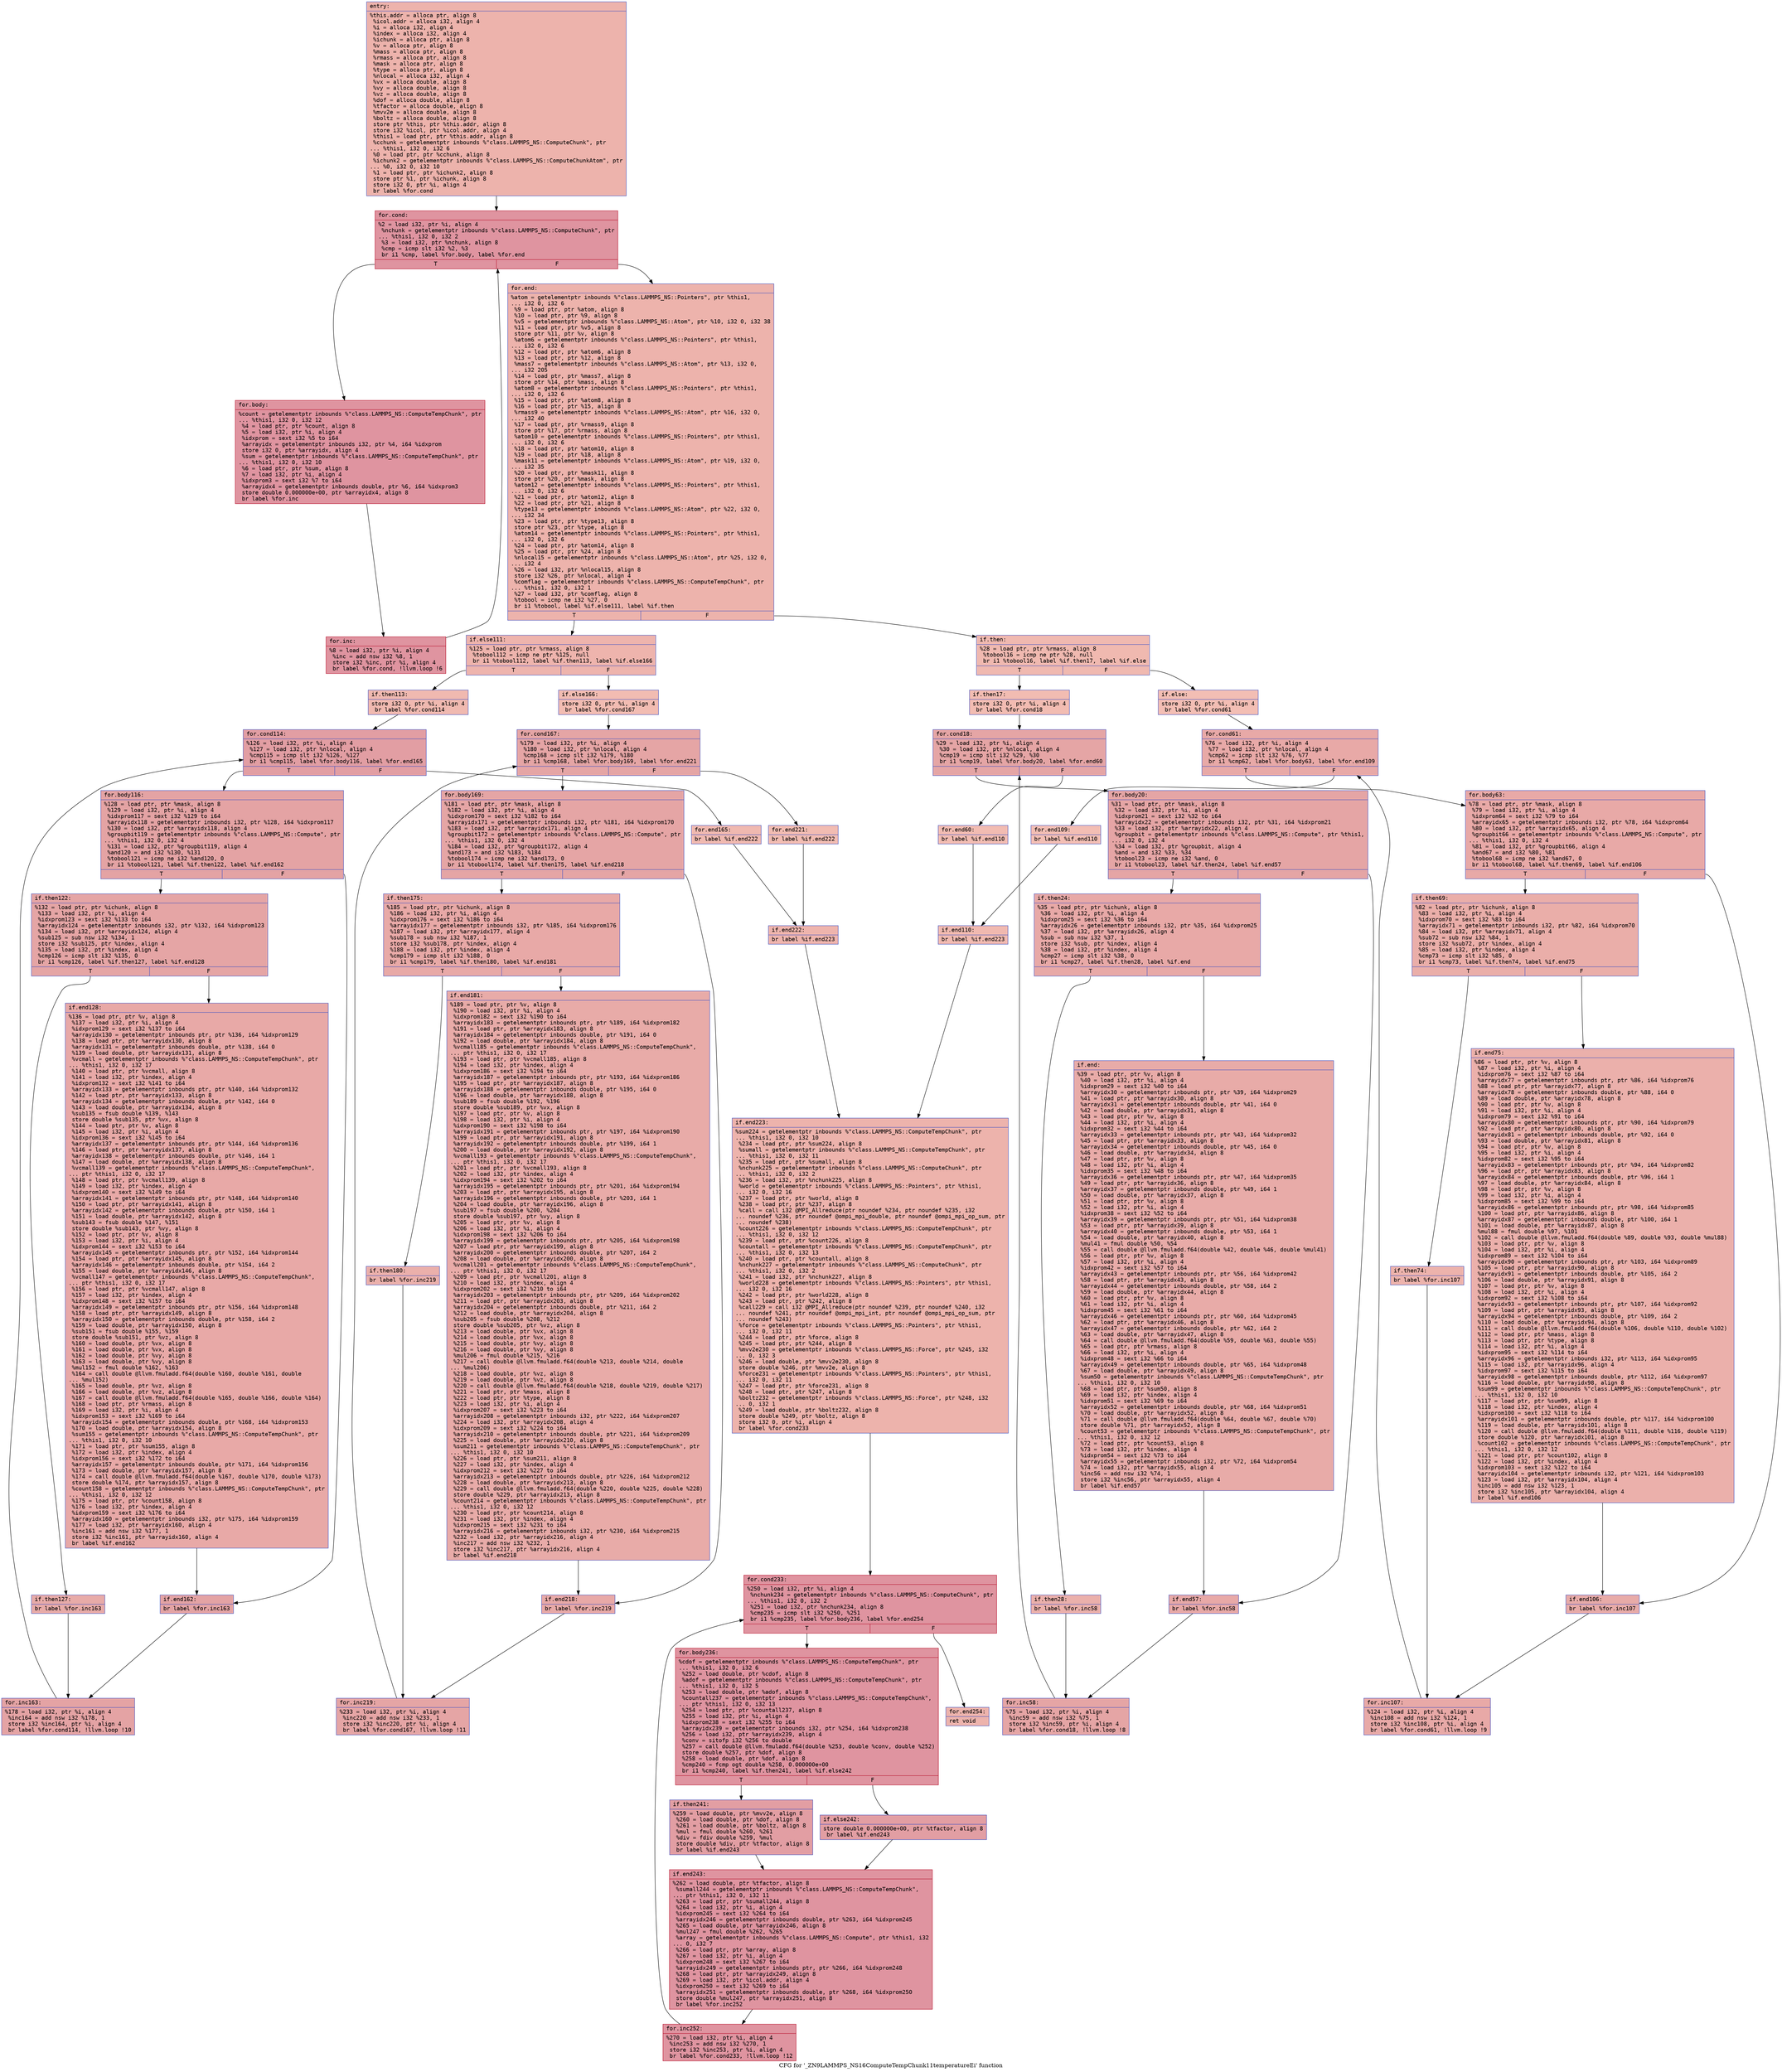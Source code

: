 digraph "CFG for '_ZN9LAMMPS_NS16ComputeTempChunk11temperatureEi' function" {
	label="CFG for '_ZN9LAMMPS_NS16ComputeTempChunk11temperatureEi' function";

	Node0x555af8c0abf0 [shape=record,color="#3d50c3ff", style=filled, fillcolor="#d6524470" fontname="Courier",label="{entry:\l|  %this.addr = alloca ptr, align 8\l  %icol.addr = alloca i32, align 4\l  %i = alloca i32, align 4\l  %index = alloca i32, align 4\l  %ichunk = alloca ptr, align 8\l  %v = alloca ptr, align 8\l  %mass = alloca ptr, align 8\l  %rmass = alloca ptr, align 8\l  %mask = alloca ptr, align 8\l  %type = alloca ptr, align 8\l  %nlocal = alloca i32, align 4\l  %vx = alloca double, align 8\l  %vy = alloca double, align 8\l  %vz = alloca double, align 8\l  %dof = alloca double, align 8\l  %tfactor = alloca double, align 8\l  %mvv2e = alloca double, align 8\l  %boltz = alloca double, align 8\l  store ptr %this, ptr %this.addr, align 8\l  store i32 %icol, ptr %icol.addr, align 4\l  %this1 = load ptr, ptr %this.addr, align 8\l  %cchunk = getelementptr inbounds %\"class.LAMMPS_NS::ComputeChunk\", ptr\l... %this1, i32 0, i32 6\l  %0 = load ptr, ptr %cchunk, align 8\l  %ichunk2 = getelementptr inbounds %\"class.LAMMPS_NS::ComputeChunkAtom\", ptr\l... %0, i32 0, i32 10\l  %1 = load ptr, ptr %ichunk2, align 8\l  store ptr %1, ptr %ichunk, align 8\l  store i32 0, ptr %i, align 4\l  br label %for.cond\l}"];
	Node0x555af8c0abf0 -> Node0x555af8c0be00[tooltip="entry -> for.cond\nProbability 100.00%" ];
	Node0x555af8c0be00 [shape=record,color="#b70d28ff", style=filled, fillcolor="#b70d2870" fontname="Courier",label="{for.cond:\l|  %2 = load i32, ptr %i, align 4\l  %nchunk = getelementptr inbounds %\"class.LAMMPS_NS::ComputeChunk\", ptr\l... %this1, i32 0, i32 2\l  %3 = load i32, ptr %nchunk, align 8\l  %cmp = icmp slt i32 %2, %3\l  br i1 %cmp, label %for.body, label %for.end\l|{<s0>T|<s1>F}}"];
	Node0x555af8c0be00:s0 -> Node0x555af8c0c310[tooltip="for.cond -> for.body\nProbability 96.88%" ];
	Node0x555af8c0be00:s1 -> Node0x555af8c0c390[tooltip="for.cond -> for.end\nProbability 3.12%" ];
	Node0x555af8c0c310 [shape=record,color="#b70d28ff", style=filled, fillcolor="#b70d2870" fontname="Courier",label="{for.body:\l|  %count = getelementptr inbounds %\"class.LAMMPS_NS::ComputeTempChunk\", ptr\l... %this1, i32 0, i32 12\l  %4 = load ptr, ptr %count, align 8\l  %5 = load i32, ptr %i, align 4\l  %idxprom = sext i32 %5 to i64\l  %arrayidx = getelementptr inbounds i32, ptr %4, i64 %idxprom\l  store i32 0, ptr %arrayidx, align 4\l  %sum = getelementptr inbounds %\"class.LAMMPS_NS::ComputeTempChunk\", ptr\l... %this1, i32 0, i32 10\l  %6 = load ptr, ptr %sum, align 8\l  %7 = load i32, ptr %i, align 4\l  %idxprom3 = sext i32 %7 to i64\l  %arrayidx4 = getelementptr inbounds double, ptr %6, i64 %idxprom3\l  store double 0.000000e+00, ptr %arrayidx4, align 8\l  br label %for.inc\l}"];
	Node0x555af8c0c310 -> Node0x555af8c0cc80[tooltip="for.body -> for.inc\nProbability 100.00%" ];
	Node0x555af8c0cc80 [shape=record,color="#b70d28ff", style=filled, fillcolor="#b70d2870" fontname="Courier",label="{for.inc:\l|  %8 = load i32, ptr %i, align 4\l  %inc = add nsw i32 %8, 1\l  store i32 %inc, ptr %i, align 4\l  br label %for.cond, !llvm.loop !6\l}"];
	Node0x555af8c0cc80 -> Node0x555af8c0be00[tooltip="for.inc -> for.cond\nProbability 100.00%" ];
	Node0x555af8c0c390 [shape=record,color="#3d50c3ff", style=filled, fillcolor="#d6524470" fontname="Courier",label="{for.end:\l|  %atom = getelementptr inbounds %\"class.LAMMPS_NS::Pointers\", ptr %this1,\l... i32 0, i32 6\l  %9 = load ptr, ptr %atom, align 8\l  %10 = load ptr, ptr %9, align 8\l  %v5 = getelementptr inbounds %\"class.LAMMPS_NS::Atom\", ptr %10, i32 0, i32 38\l  %11 = load ptr, ptr %v5, align 8\l  store ptr %11, ptr %v, align 8\l  %atom6 = getelementptr inbounds %\"class.LAMMPS_NS::Pointers\", ptr %this1,\l... i32 0, i32 6\l  %12 = load ptr, ptr %atom6, align 8\l  %13 = load ptr, ptr %12, align 8\l  %mass7 = getelementptr inbounds %\"class.LAMMPS_NS::Atom\", ptr %13, i32 0,\l... i32 205\l  %14 = load ptr, ptr %mass7, align 8\l  store ptr %14, ptr %mass, align 8\l  %atom8 = getelementptr inbounds %\"class.LAMMPS_NS::Pointers\", ptr %this1,\l... i32 0, i32 6\l  %15 = load ptr, ptr %atom8, align 8\l  %16 = load ptr, ptr %15, align 8\l  %rmass9 = getelementptr inbounds %\"class.LAMMPS_NS::Atom\", ptr %16, i32 0,\l... i32 40\l  %17 = load ptr, ptr %rmass9, align 8\l  store ptr %17, ptr %rmass, align 8\l  %atom10 = getelementptr inbounds %\"class.LAMMPS_NS::Pointers\", ptr %this1,\l... i32 0, i32 6\l  %18 = load ptr, ptr %atom10, align 8\l  %19 = load ptr, ptr %18, align 8\l  %mask11 = getelementptr inbounds %\"class.LAMMPS_NS::Atom\", ptr %19, i32 0,\l... i32 35\l  %20 = load ptr, ptr %mask11, align 8\l  store ptr %20, ptr %mask, align 8\l  %atom12 = getelementptr inbounds %\"class.LAMMPS_NS::Pointers\", ptr %this1,\l... i32 0, i32 6\l  %21 = load ptr, ptr %atom12, align 8\l  %22 = load ptr, ptr %21, align 8\l  %type13 = getelementptr inbounds %\"class.LAMMPS_NS::Atom\", ptr %22, i32 0,\l... i32 34\l  %23 = load ptr, ptr %type13, align 8\l  store ptr %23, ptr %type, align 8\l  %atom14 = getelementptr inbounds %\"class.LAMMPS_NS::Pointers\", ptr %this1,\l... i32 0, i32 6\l  %24 = load ptr, ptr %atom14, align 8\l  %25 = load ptr, ptr %24, align 8\l  %nlocal15 = getelementptr inbounds %\"class.LAMMPS_NS::Atom\", ptr %25, i32 0,\l... i32 4\l  %26 = load i32, ptr %nlocal15, align 8\l  store i32 %26, ptr %nlocal, align 4\l  %comflag = getelementptr inbounds %\"class.LAMMPS_NS::ComputeTempChunk\", ptr\l... %this1, i32 0, i32 1\l  %27 = load i32, ptr %comflag, align 8\l  %tobool = icmp ne i32 %27, 0\l  br i1 %tobool, label %if.else111, label %if.then\l|{<s0>T|<s1>F}}"];
	Node0x555af8c0c390:s0 -> Node0x555af8c0eca0[tooltip="for.end -> if.else111\nProbability 62.50%" ];
	Node0x555af8c0c390:s1 -> Node0x555af8c0ed20[tooltip="for.end -> if.then\nProbability 37.50%" ];
	Node0x555af8c0ed20 [shape=record,color="#3d50c3ff", style=filled, fillcolor="#de614d70" fontname="Courier",label="{if.then:\l|  %28 = load ptr, ptr %rmass, align 8\l  %tobool16 = icmp ne ptr %28, null\l  br i1 %tobool16, label %if.then17, label %if.else\l|{<s0>T|<s1>F}}"];
	Node0x555af8c0ed20:s0 -> Node0x555af8c0ef80[tooltip="if.then -> if.then17\nProbability 62.50%" ];
	Node0x555af8c0ed20:s1 -> Node0x555af8c0f000[tooltip="if.then -> if.else\nProbability 37.50%" ];
	Node0x555af8c0ef80 [shape=record,color="#3d50c3ff", style=filled, fillcolor="#e1675170" fontname="Courier",label="{if.then17:\l|  store i32 0, ptr %i, align 4\l  br label %for.cond18\l}"];
	Node0x555af8c0ef80 -> Node0x555af8c0f1c0[tooltip="if.then17 -> for.cond18\nProbability 100.00%" ];
	Node0x555af8c0f1c0 [shape=record,color="#3d50c3ff", style=filled, fillcolor="#c5333470" fontname="Courier",label="{for.cond18:\l|  %29 = load i32, ptr %i, align 4\l  %30 = load i32, ptr %nlocal, align 4\l  %cmp19 = icmp slt i32 %29, %30\l  br i1 %cmp19, label %for.body20, label %for.end60\l|{<s0>T|<s1>F}}"];
	Node0x555af8c0f1c0:s0 -> Node0x555af8c0f460[tooltip="for.cond18 -> for.body20\nProbability 96.88%" ];
	Node0x555af8c0f1c0:s1 -> Node0x555af8c0f4e0[tooltip="for.cond18 -> for.end60\nProbability 3.12%" ];
	Node0x555af8c0f460 [shape=record,color="#3d50c3ff", style=filled, fillcolor="#c5333470" fontname="Courier",label="{for.body20:\l|  %31 = load ptr, ptr %mask, align 8\l  %32 = load i32, ptr %i, align 4\l  %idxprom21 = sext i32 %32 to i64\l  %arrayidx22 = getelementptr inbounds i32, ptr %31, i64 %idxprom21\l  %33 = load i32, ptr %arrayidx22, align 4\l  %groupbit = getelementptr inbounds %\"class.LAMMPS_NS::Compute\", ptr %this1,\l... i32 0, i32 4\l  %34 = load i32, ptr %groupbit, align 4\l  %and = and i32 %33, %34\l  %tobool23 = icmp ne i32 %and, 0\l  br i1 %tobool23, label %if.then24, label %if.end57\l|{<s0>T|<s1>F}}"];
	Node0x555af8c0f460:s0 -> Node0x555af8c0fbe0[tooltip="for.body20 -> if.then24\nProbability 62.50%" ];
	Node0x555af8c0f460:s1 -> Node0x555af8c0fc60[tooltip="for.body20 -> if.end57\nProbability 37.50%" ];
	Node0x555af8c0fbe0 [shape=record,color="#3d50c3ff", style=filled, fillcolor="#ca3b3770" fontname="Courier",label="{if.then24:\l|  %35 = load ptr, ptr %ichunk, align 8\l  %36 = load i32, ptr %i, align 4\l  %idxprom25 = sext i32 %36 to i64\l  %arrayidx26 = getelementptr inbounds i32, ptr %35, i64 %idxprom25\l  %37 = load i32, ptr %arrayidx26, align 4\l  %sub = sub nsw i32 %37, 1\l  store i32 %sub, ptr %index, align 4\l  %38 = load i32, ptr %index, align 4\l  %cmp27 = icmp slt i32 %38, 0\l  br i1 %cmp27, label %if.then28, label %if.end\l|{<s0>T|<s1>F}}"];
	Node0x555af8c0fbe0:s0 -> Node0x555af8c10300[tooltip="if.then24 -> if.then28\nProbability 37.50%" ];
	Node0x555af8c0fbe0:s1 -> Node0x555af8bc5210[tooltip="if.then24 -> if.end\nProbability 62.50%" ];
	Node0x555af8c10300 [shape=record,color="#3d50c3ff", style=filled, fillcolor="#d24b4070" fontname="Courier",label="{if.then28:\l|  br label %for.inc58\l}"];
	Node0x555af8c10300 -> Node0x555af8bc5390[tooltip="if.then28 -> for.inc58\nProbability 100.00%" ];
	Node0x555af8bc5210 [shape=record,color="#3d50c3ff", style=filled, fillcolor="#cc403a70" fontname="Courier",label="{if.end:\l|  %39 = load ptr, ptr %v, align 8\l  %40 = load i32, ptr %i, align 4\l  %idxprom29 = sext i32 %40 to i64\l  %arrayidx30 = getelementptr inbounds ptr, ptr %39, i64 %idxprom29\l  %41 = load ptr, ptr %arrayidx30, align 8\l  %arrayidx31 = getelementptr inbounds double, ptr %41, i64 0\l  %42 = load double, ptr %arrayidx31, align 8\l  %43 = load ptr, ptr %v, align 8\l  %44 = load i32, ptr %i, align 4\l  %idxprom32 = sext i32 %44 to i64\l  %arrayidx33 = getelementptr inbounds ptr, ptr %43, i64 %idxprom32\l  %45 = load ptr, ptr %arrayidx33, align 8\l  %arrayidx34 = getelementptr inbounds double, ptr %45, i64 0\l  %46 = load double, ptr %arrayidx34, align 8\l  %47 = load ptr, ptr %v, align 8\l  %48 = load i32, ptr %i, align 4\l  %idxprom35 = sext i32 %48 to i64\l  %arrayidx36 = getelementptr inbounds ptr, ptr %47, i64 %idxprom35\l  %49 = load ptr, ptr %arrayidx36, align 8\l  %arrayidx37 = getelementptr inbounds double, ptr %49, i64 1\l  %50 = load double, ptr %arrayidx37, align 8\l  %51 = load ptr, ptr %v, align 8\l  %52 = load i32, ptr %i, align 4\l  %idxprom38 = sext i32 %52 to i64\l  %arrayidx39 = getelementptr inbounds ptr, ptr %51, i64 %idxprom38\l  %53 = load ptr, ptr %arrayidx39, align 8\l  %arrayidx40 = getelementptr inbounds double, ptr %53, i64 1\l  %54 = load double, ptr %arrayidx40, align 8\l  %mul41 = fmul double %50, %54\l  %55 = call double @llvm.fmuladd.f64(double %42, double %46, double %mul41)\l  %56 = load ptr, ptr %v, align 8\l  %57 = load i32, ptr %i, align 4\l  %idxprom42 = sext i32 %57 to i64\l  %arrayidx43 = getelementptr inbounds ptr, ptr %56, i64 %idxprom42\l  %58 = load ptr, ptr %arrayidx43, align 8\l  %arrayidx44 = getelementptr inbounds double, ptr %58, i64 2\l  %59 = load double, ptr %arrayidx44, align 8\l  %60 = load ptr, ptr %v, align 8\l  %61 = load i32, ptr %i, align 4\l  %idxprom45 = sext i32 %61 to i64\l  %arrayidx46 = getelementptr inbounds ptr, ptr %60, i64 %idxprom45\l  %62 = load ptr, ptr %arrayidx46, align 8\l  %arrayidx47 = getelementptr inbounds double, ptr %62, i64 2\l  %63 = load double, ptr %arrayidx47, align 8\l  %64 = call double @llvm.fmuladd.f64(double %59, double %63, double %55)\l  %65 = load ptr, ptr %rmass, align 8\l  %66 = load i32, ptr %i, align 4\l  %idxprom48 = sext i32 %66 to i64\l  %arrayidx49 = getelementptr inbounds double, ptr %65, i64 %idxprom48\l  %67 = load double, ptr %arrayidx49, align 8\l  %sum50 = getelementptr inbounds %\"class.LAMMPS_NS::ComputeTempChunk\", ptr\l... %this1, i32 0, i32 10\l  %68 = load ptr, ptr %sum50, align 8\l  %69 = load i32, ptr %index, align 4\l  %idxprom51 = sext i32 %69 to i64\l  %arrayidx52 = getelementptr inbounds double, ptr %68, i64 %idxprom51\l  %70 = load double, ptr %arrayidx52, align 8\l  %71 = call double @llvm.fmuladd.f64(double %64, double %67, double %70)\l  store double %71, ptr %arrayidx52, align 8\l  %count53 = getelementptr inbounds %\"class.LAMMPS_NS::ComputeTempChunk\", ptr\l... %this1, i32 0, i32 12\l  %72 = load ptr, ptr %count53, align 8\l  %73 = load i32, ptr %index, align 4\l  %idxprom54 = sext i32 %73 to i64\l  %arrayidx55 = getelementptr inbounds i32, ptr %72, i64 %idxprom54\l  %74 = load i32, ptr %arrayidx55, align 4\l  %inc56 = add nsw i32 %74, 1\l  store i32 %inc56, ptr %arrayidx55, align 4\l  br label %if.end57\l}"];
	Node0x555af8bc5210 -> Node0x555af8c0fc60[tooltip="if.end -> if.end57\nProbability 100.00%" ];
	Node0x555af8c0fc60 [shape=record,color="#3d50c3ff", style=filled, fillcolor="#ca3b3770" fontname="Courier",label="{if.end57:\l|  br label %for.inc58\l}"];
	Node0x555af8c0fc60 -> Node0x555af8bc5390[tooltip="if.end57 -> for.inc58\nProbability 100.00%" ];
	Node0x555af8bc5390 [shape=record,color="#3d50c3ff", style=filled, fillcolor="#c5333470" fontname="Courier",label="{for.inc58:\l|  %75 = load i32, ptr %i, align 4\l  %inc59 = add nsw i32 %75, 1\l  store i32 %inc59, ptr %i, align 4\l  br label %for.cond18, !llvm.loop !8\l}"];
	Node0x555af8bc5390 -> Node0x555af8c0f1c0[tooltip="for.inc58 -> for.cond18\nProbability 100.00%" ];
	Node0x555af8c0f4e0 [shape=record,color="#3d50c3ff", style=filled, fillcolor="#e1675170" fontname="Courier",label="{for.end60:\l|  br label %if.end110\l}"];
	Node0x555af8c0f4e0 -> Node0x555af8c0ec30[tooltip="for.end60 -> if.end110\nProbability 100.00%" ];
	Node0x555af8c0f000 [shape=record,color="#3d50c3ff", style=filled, fillcolor="#e36c5570" fontname="Courier",label="{if.else:\l|  store i32 0, ptr %i, align 4\l  br label %for.cond61\l}"];
	Node0x555af8c0f000 -> Node0x555af8bc9110[tooltip="if.else -> for.cond61\nProbability 100.00%" ];
	Node0x555af8bc9110 [shape=record,color="#3d50c3ff", style=filled, fillcolor="#ca3b3770" fontname="Courier",label="{for.cond61:\l|  %76 = load i32, ptr %i, align 4\l  %77 = load i32, ptr %nlocal, align 4\l  %cmp62 = icmp slt i32 %76, %77\l  br i1 %cmp62, label %for.body63, label %for.end109\l|{<s0>T|<s1>F}}"];
	Node0x555af8bc9110:s0 -> Node0x555af8bc93b0[tooltip="for.cond61 -> for.body63\nProbability 96.88%" ];
	Node0x555af8bc9110:s1 -> Node0x555af8bc9430[tooltip="for.cond61 -> for.end109\nProbability 3.12%" ];
	Node0x555af8bc93b0 [shape=record,color="#3d50c3ff", style=filled, fillcolor="#ca3b3770" fontname="Courier",label="{for.body63:\l|  %78 = load ptr, ptr %mask, align 8\l  %79 = load i32, ptr %i, align 4\l  %idxprom64 = sext i32 %79 to i64\l  %arrayidx65 = getelementptr inbounds i32, ptr %78, i64 %idxprom64\l  %80 = load i32, ptr %arrayidx65, align 4\l  %groupbit66 = getelementptr inbounds %\"class.LAMMPS_NS::Compute\", ptr\l... %this1, i32 0, i32 4\l  %81 = load i32, ptr %groupbit66, align 4\l  %and67 = and i32 %80, %81\l  %tobool68 = icmp ne i32 %and67, 0\l  br i1 %tobool68, label %if.then69, label %if.end106\l|{<s0>T|<s1>F}}"];
	Node0x555af8bc93b0:s0 -> Node0x555af8bc9b30[tooltip="for.body63 -> if.then69\nProbability 62.50%" ];
	Node0x555af8bc93b0:s1 -> Node0x555af8bc9bb0[tooltip="for.body63 -> if.end106\nProbability 37.50%" ];
	Node0x555af8bc9b30 [shape=record,color="#3d50c3ff", style=filled, fillcolor="#d0473d70" fontname="Courier",label="{if.then69:\l|  %82 = load ptr, ptr %ichunk, align 8\l  %83 = load i32, ptr %i, align 4\l  %idxprom70 = sext i32 %83 to i64\l  %arrayidx71 = getelementptr inbounds i32, ptr %82, i64 %idxprom70\l  %84 = load i32, ptr %arrayidx71, align 4\l  %sub72 = sub nsw i32 %84, 1\l  store i32 %sub72, ptr %index, align 4\l  %85 = load i32, ptr %index, align 4\l  %cmp73 = icmp slt i32 %85, 0\l  br i1 %cmp73, label %if.then74, label %if.end75\l|{<s0>T|<s1>F}}"];
	Node0x555af8bc9b30:s0 -> Node0x555af8bca250[tooltip="if.then69 -> if.then74\nProbability 37.50%" ];
	Node0x555af8bc9b30:s1 -> Node0x555af8bca2d0[tooltip="if.then69 -> if.end75\nProbability 62.50%" ];
	Node0x555af8bca250 [shape=record,color="#3d50c3ff", style=filled, fillcolor="#d6524470" fontname="Courier",label="{if.then74:\l|  br label %for.inc107\l}"];
	Node0x555af8bca250 -> Node0x555af8bca400[tooltip="if.then74 -> for.inc107\nProbability 100.00%" ];
	Node0x555af8bca2d0 [shape=record,color="#3d50c3ff", style=filled, fillcolor="#d24b4070" fontname="Courier",label="{if.end75:\l|  %86 = load ptr, ptr %v, align 8\l  %87 = load i32, ptr %i, align 4\l  %idxprom76 = sext i32 %87 to i64\l  %arrayidx77 = getelementptr inbounds ptr, ptr %86, i64 %idxprom76\l  %88 = load ptr, ptr %arrayidx77, align 8\l  %arrayidx78 = getelementptr inbounds double, ptr %88, i64 0\l  %89 = load double, ptr %arrayidx78, align 8\l  %90 = load ptr, ptr %v, align 8\l  %91 = load i32, ptr %i, align 4\l  %idxprom79 = sext i32 %91 to i64\l  %arrayidx80 = getelementptr inbounds ptr, ptr %90, i64 %idxprom79\l  %92 = load ptr, ptr %arrayidx80, align 8\l  %arrayidx81 = getelementptr inbounds double, ptr %92, i64 0\l  %93 = load double, ptr %arrayidx81, align 8\l  %94 = load ptr, ptr %v, align 8\l  %95 = load i32, ptr %i, align 4\l  %idxprom82 = sext i32 %95 to i64\l  %arrayidx83 = getelementptr inbounds ptr, ptr %94, i64 %idxprom82\l  %96 = load ptr, ptr %arrayidx83, align 8\l  %arrayidx84 = getelementptr inbounds double, ptr %96, i64 1\l  %97 = load double, ptr %arrayidx84, align 8\l  %98 = load ptr, ptr %v, align 8\l  %99 = load i32, ptr %i, align 4\l  %idxprom85 = sext i32 %99 to i64\l  %arrayidx86 = getelementptr inbounds ptr, ptr %98, i64 %idxprom85\l  %100 = load ptr, ptr %arrayidx86, align 8\l  %arrayidx87 = getelementptr inbounds double, ptr %100, i64 1\l  %101 = load double, ptr %arrayidx87, align 8\l  %mul88 = fmul double %97, %101\l  %102 = call double @llvm.fmuladd.f64(double %89, double %93, double %mul88)\l  %103 = load ptr, ptr %v, align 8\l  %104 = load i32, ptr %i, align 4\l  %idxprom89 = sext i32 %104 to i64\l  %arrayidx90 = getelementptr inbounds ptr, ptr %103, i64 %idxprom89\l  %105 = load ptr, ptr %arrayidx90, align 8\l  %arrayidx91 = getelementptr inbounds double, ptr %105, i64 2\l  %106 = load double, ptr %arrayidx91, align 8\l  %107 = load ptr, ptr %v, align 8\l  %108 = load i32, ptr %i, align 4\l  %idxprom92 = sext i32 %108 to i64\l  %arrayidx93 = getelementptr inbounds ptr, ptr %107, i64 %idxprom92\l  %109 = load ptr, ptr %arrayidx93, align 8\l  %arrayidx94 = getelementptr inbounds double, ptr %109, i64 2\l  %110 = load double, ptr %arrayidx94, align 8\l  %111 = call double @llvm.fmuladd.f64(double %106, double %110, double %102)\l  %112 = load ptr, ptr %mass, align 8\l  %113 = load ptr, ptr %type, align 8\l  %114 = load i32, ptr %i, align 4\l  %idxprom95 = sext i32 %114 to i64\l  %arrayidx96 = getelementptr inbounds i32, ptr %113, i64 %idxprom95\l  %115 = load i32, ptr %arrayidx96, align 4\l  %idxprom97 = sext i32 %115 to i64\l  %arrayidx98 = getelementptr inbounds double, ptr %112, i64 %idxprom97\l  %116 = load double, ptr %arrayidx98, align 8\l  %sum99 = getelementptr inbounds %\"class.LAMMPS_NS::ComputeTempChunk\", ptr\l... %this1, i32 0, i32 10\l  %117 = load ptr, ptr %sum99, align 8\l  %118 = load i32, ptr %index, align 4\l  %idxprom100 = sext i32 %118 to i64\l  %arrayidx101 = getelementptr inbounds double, ptr %117, i64 %idxprom100\l  %119 = load double, ptr %arrayidx101, align 8\l  %120 = call double @llvm.fmuladd.f64(double %111, double %116, double %119)\l  store double %120, ptr %arrayidx101, align 8\l  %count102 = getelementptr inbounds %\"class.LAMMPS_NS::ComputeTempChunk\", ptr\l... %this1, i32 0, i32 12\l  %121 = load ptr, ptr %count102, align 8\l  %122 = load i32, ptr %index, align 4\l  %idxprom103 = sext i32 %122 to i64\l  %arrayidx104 = getelementptr inbounds i32, ptr %121, i64 %idxprom103\l  %123 = load i32, ptr %arrayidx104, align 4\l  %inc105 = add nsw i32 %123, 1\l  store i32 %inc105, ptr %arrayidx104, align 4\l  br label %if.end106\l}"];
	Node0x555af8bca2d0 -> Node0x555af8bc9bb0[tooltip="if.end75 -> if.end106\nProbability 100.00%" ];
	Node0x555af8bc9bb0 [shape=record,color="#3d50c3ff", style=filled, fillcolor="#cc403a70" fontname="Courier",label="{if.end106:\l|  br label %for.inc107\l}"];
	Node0x555af8bc9bb0 -> Node0x555af8bca400[tooltip="if.end106 -> for.inc107\nProbability 100.00%" ];
	Node0x555af8bca400 [shape=record,color="#3d50c3ff", style=filled, fillcolor="#ca3b3770" fontname="Courier",label="{for.inc107:\l|  %124 = load i32, ptr %i, align 4\l  %inc108 = add nsw i32 %124, 1\l  store i32 %inc108, ptr %i, align 4\l  br label %for.cond61, !llvm.loop !9\l}"];
	Node0x555af8bca400 -> Node0x555af8bc9110[tooltip="for.inc107 -> for.cond61\nProbability 100.00%" ];
	Node0x555af8bc9430 [shape=record,color="#3d50c3ff", style=filled, fillcolor="#e36c5570" fontname="Courier",label="{for.end109:\l|  br label %if.end110\l}"];
	Node0x555af8bc9430 -> Node0x555af8c0ec30[tooltip="for.end109 -> if.end110\nProbability 100.00%" ];
	Node0x555af8c0ec30 [shape=record,color="#3d50c3ff", style=filled, fillcolor="#de614d70" fontname="Courier",label="{if.end110:\l|  br label %if.end223\l}"];
	Node0x555af8c0ec30 -> Node0x555af8c21000[tooltip="if.end110 -> if.end223\nProbability 100.00%" ];
	Node0x555af8c0eca0 [shape=record,color="#3d50c3ff", style=filled, fillcolor="#d8564670" fontname="Courier",label="{if.else111:\l|  %125 = load ptr, ptr %rmass, align 8\l  %tobool112 = icmp ne ptr %125, null\l  br i1 %tobool112, label %if.then113, label %if.else166\l|{<s0>T|<s1>F}}"];
	Node0x555af8c0eca0:s0 -> Node0x555af8c21230[tooltip="if.else111 -> if.then113\nProbability 62.50%" ];
	Node0x555af8c0eca0:s1 -> Node0x555af8c212b0[tooltip="if.else111 -> if.else166\nProbability 37.50%" ];
	Node0x555af8c21230 [shape=record,color="#3d50c3ff", style=filled, fillcolor="#de614d70" fontname="Courier",label="{if.then113:\l|  store i32 0, ptr %i, align 4\l  br label %for.cond114\l}"];
	Node0x555af8c21230 -> Node0x555af8c21480[tooltip="if.then113 -> for.cond114\nProbability 100.00%" ];
	Node0x555af8c21480 [shape=record,color="#3d50c3ff", style=filled, fillcolor="#be242e70" fontname="Courier",label="{for.cond114:\l|  %126 = load i32, ptr %i, align 4\l  %127 = load i32, ptr %nlocal, align 4\l  %cmp115 = icmp slt i32 %126, %127\l  br i1 %cmp115, label %for.body116, label %for.end165\l|{<s0>T|<s1>F}}"];
	Node0x555af8c21480:s0 -> Node0x555af8c21720[tooltip="for.cond114 -> for.body116\nProbability 96.88%" ];
	Node0x555af8c21480:s1 -> Node0x555af8c217a0[tooltip="for.cond114 -> for.end165\nProbability 3.12%" ];
	Node0x555af8c21720 [shape=record,color="#3d50c3ff", style=filled, fillcolor="#c32e3170" fontname="Courier",label="{for.body116:\l|  %128 = load ptr, ptr %mask, align 8\l  %129 = load i32, ptr %i, align 4\l  %idxprom117 = sext i32 %129 to i64\l  %arrayidx118 = getelementptr inbounds i32, ptr %128, i64 %idxprom117\l  %130 = load i32, ptr %arrayidx118, align 4\l  %groupbit119 = getelementptr inbounds %\"class.LAMMPS_NS::Compute\", ptr\l... %this1, i32 0, i32 4\l  %131 = load i32, ptr %groupbit119, align 4\l  %and120 = and i32 %130, %131\l  %tobool121 = icmp ne i32 %and120, 0\l  br i1 %tobool121, label %if.then122, label %if.end162\l|{<s0>T|<s1>F}}"];
	Node0x555af8c21720:s0 -> Node0x555af8c21ea0[tooltip="for.body116 -> if.then122\nProbability 62.50%" ];
	Node0x555af8c21720:s1 -> Node0x555af8c21f20[tooltip="for.body116 -> if.end162\nProbability 37.50%" ];
	Node0x555af8c21ea0 [shape=record,color="#3d50c3ff", style=filled, fillcolor="#c5333470" fontname="Courier",label="{if.then122:\l|  %132 = load ptr, ptr %ichunk, align 8\l  %133 = load i32, ptr %i, align 4\l  %idxprom123 = sext i32 %133 to i64\l  %arrayidx124 = getelementptr inbounds i32, ptr %132, i64 %idxprom123\l  %134 = load i32, ptr %arrayidx124, align 4\l  %sub125 = sub nsw i32 %134, 1\l  store i32 %sub125, ptr %index, align 4\l  %135 = load i32, ptr %index, align 4\l  %cmp126 = icmp slt i32 %135, 0\l  br i1 %cmp126, label %if.then127, label %if.end128\l|{<s0>T|<s1>F}}"];
	Node0x555af8c21ea0:s0 -> Node0x555af8c225c0[tooltip="if.then122 -> if.then127\nProbability 37.50%" ];
	Node0x555af8c21ea0:s1 -> Node0x555af8c22640[tooltip="if.then122 -> if.end128\nProbability 62.50%" ];
	Node0x555af8c225c0 [shape=record,color="#3d50c3ff", style=filled, fillcolor="#cc403a70" fontname="Courier",label="{if.then127:\l|  br label %for.inc163\l}"];
	Node0x555af8c225c0 -> Node0x555af8c22770[tooltip="if.then127 -> for.inc163\nProbability 100.00%" ];
	Node0x555af8c22640 [shape=record,color="#3d50c3ff", style=filled, fillcolor="#ca3b3770" fontname="Courier",label="{if.end128:\l|  %136 = load ptr, ptr %v, align 8\l  %137 = load i32, ptr %i, align 4\l  %idxprom129 = sext i32 %137 to i64\l  %arrayidx130 = getelementptr inbounds ptr, ptr %136, i64 %idxprom129\l  %138 = load ptr, ptr %arrayidx130, align 8\l  %arrayidx131 = getelementptr inbounds double, ptr %138, i64 0\l  %139 = load double, ptr %arrayidx131, align 8\l  %vcmall = getelementptr inbounds %\"class.LAMMPS_NS::ComputeTempChunk\", ptr\l... %this1, i32 0, i32 17\l  %140 = load ptr, ptr %vcmall, align 8\l  %141 = load i32, ptr %index, align 4\l  %idxprom132 = sext i32 %141 to i64\l  %arrayidx133 = getelementptr inbounds ptr, ptr %140, i64 %idxprom132\l  %142 = load ptr, ptr %arrayidx133, align 8\l  %arrayidx134 = getelementptr inbounds double, ptr %142, i64 0\l  %143 = load double, ptr %arrayidx134, align 8\l  %sub135 = fsub double %139, %143\l  store double %sub135, ptr %vx, align 8\l  %144 = load ptr, ptr %v, align 8\l  %145 = load i32, ptr %i, align 4\l  %idxprom136 = sext i32 %145 to i64\l  %arrayidx137 = getelementptr inbounds ptr, ptr %144, i64 %idxprom136\l  %146 = load ptr, ptr %arrayidx137, align 8\l  %arrayidx138 = getelementptr inbounds double, ptr %146, i64 1\l  %147 = load double, ptr %arrayidx138, align 8\l  %vcmall139 = getelementptr inbounds %\"class.LAMMPS_NS::ComputeTempChunk\",\l... ptr %this1, i32 0, i32 17\l  %148 = load ptr, ptr %vcmall139, align 8\l  %149 = load i32, ptr %index, align 4\l  %idxprom140 = sext i32 %149 to i64\l  %arrayidx141 = getelementptr inbounds ptr, ptr %148, i64 %idxprom140\l  %150 = load ptr, ptr %arrayidx141, align 8\l  %arrayidx142 = getelementptr inbounds double, ptr %150, i64 1\l  %151 = load double, ptr %arrayidx142, align 8\l  %sub143 = fsub double %147, %151\l  store double %sub143, ptr %vy, align 8\l  %152 = load ptr, ptr %v, align 8\l  %153 = load i32, ptr %i, align 4\l  %idxprom144 = sext i32 %153 to i64\l  %arrayidx145 = getelementptr inbounds ptr, ptr %152, i64 %idxprom144\l  %154 = load ptr, ptr %arrayidx145, align 8\l  %arrayidx146 = getelementptr inbounds double, ptr %154, i64 2\l  %155 = load double, ptr %arrayidx146, align 8\l  %vcmall147 = getelementptr inbounds %\"class.LAMMPS_NS::ComputeTempChunk\",\l... ptr %this1, i32 0, i32 17\l  %156 = load ptr, ptr %vcmall147, align 8\l  %157 = load i32, ptr %index, align 4\l  %idxprom148 = sext i32 %157 to i64\l  %arrayidx149 = getelementptr inbounds ptr, ptr %156, i64 %idxprom148\l  %158 = load ptr, ptr %arrayidx149, align 8\l  %arrayidx150 = getelementptr inbounds double, ptr %158, i64 2\l  %159 = load double, ptr %arrayidx150, align 8\l  %sub151 = fsub double %155, %159\l  store double %sub151, ptr %vz, align 8\l  %160 = load double, ptr %vx, align 8\l  %161 = load double, ptr %vx, align 8\l  %162 = load double, ptr %vy, align 8\l  %163 = load double, ptr %vy, align 8\l  %mul152 = fmul double %162, %163\l  %164 = call double @llvm.fmuladd.f64(double %160, double %161, double\l... %mul152)\l  %165 = load double, ptr %vz, align 8\l  %166 = load double, ptr %vz, align 8\l  %167 = call double @llvm.fmuladd.f64(double %165, double %166, double %164)\l  %168 = load ptr, ptr %rmass, align 8\l  %169 = load i32, ptr %i, align 4\l  %idxprom153 = sext i32 %169 to i64\l  %arrayidx154 = getelementptr inbounds double, ptr %168, i64 %idxprom153\l  %170 = load double, ptr %arrayidx154, align 8\l  %sum155 = getelementptr inbounds %\"class.LAMMPS_NS::ComputeTempChunk\", ptr\l... %this1, i32 0, i32 10\l  %171 = load ptr, ptr %sum155, align 8\l  %172 = load i32, ptr %index, align 4\l  %idxprom156 = sext i32 %172 to i64\l  %arrayidx157 = getelementptr inbounds double, ptr %171, i64 %idxprom156\l  %173 = load double, ptr %arrayidx157, align 8\l  %174 = call double @llvm.fmuladd.f64(double %167, double %170, double %173)\l  store double %174, ptr %arrayidx157, align 8\l  %count158 = getelementptr inbounds %\"class.LAMMPS_NS::ComputeTempChunk\", ptr\l... %this1, i32 0, i32 12\l  %175 = load ptr, ptr %count158, align 8\l  %176 = load i32, ptr %index, align 4\l  %idxprom159 = sext i32 %176 to i64\l  %arrayidx160 = getelementptr inbounds i32, ptr %175, i64 %idxprom159\l  %177 = load i32, ptr %arrayidx160, align 4\l  %inc161 = add nsw i32 %177, 1\l  store i32 %inc161, ptr %arrayidx160, align 4\l  br label %if.end162\l}"];
	Node0x555af8c22640 -> Node0x555af8c21f20[tooltip="if.end128 -> if.end162\nProbability 100.00%" ];
	Node0x555af8c21f20 [shape=record,color="#3d50c3ff", style=filled, fillcolor="#c32e3170" fontname="Courier",label="{if.end162:\l|  br label %for.inc163\l}"];
	Node0x555af8c21f20 -> Node0x555af8c22770[tooltip="if.end162 -> for.inc163\nProbability 100.00%" ];
	Node0x555af8c22770 [shape=record,color="#3d50c3ff", style=filled, fillcolor="#c32e3170" fontname="Courier",label="{for.inc163:\l|  %178 = load i32, ptr %i, align 4\l  %inc164 = add nsw i32 %178, 1\l  store i32 %inc164, ptr %i, align 4\l  br label %for.cond114, !llvm.loop !10\l}"];
	Node0x555af8c22770 -> Node0x555af8c21480[tooltip="for.inc163 -> for.cond114\nProbability 100.00%" ];
	Node0x555af8c217a0 [shape=record,color="#3d50c3ff", style=filled, fillcolor="#de614d70" fontname="Courier",label="{for.end165:\l|  br label %if.end222\l}"];
	Node0x555af8c217a0 -> Node0x555af8c26cd0[tooltip="for.end165 -> if.end222\nProbability 100.00%" ];
	Node0x555af8c212b0 [shape=record,color="#3d50c3ff", style=filled, fillcolor="#e1675170" fontname="Courier",label="{if.else166:\l|  store i32 0, ptr %i, align 4\l  br label %for.cond167\l}"];
	Node0x555af8c212b0 -> Node0x555af8c26e60[tooltip="if.else166 -> for.cond167\nProbability 100.00%" ];
	Node0x555af8c26e60 [shape=record,color="#3d50c3ff", style=filled, fillcolor="#c5333470" fontname="Courier",label="{for.cond167:\l|  %179 = load i32, ptr %i, align 4\l  %180 = load i32, ptr %nlocal, align 4\l  %cmp168 = icmp slt i32 %179, %180\l  br i1 %cmp168, label %for.body169, label %for.end221\l|{<s0>T|<s1>F}}"];
	Node0x555af8c26e60:s0 -> Node0x555af8c27100[tooltip="for.cond167 -> for.body169\nProbability 96.88%" ];
	Node0x555af8c26e60:s1 -> Node0x555af8c27180[tooltip="for.cond167 -> for.end221\nProbability 3.12%" ];
	Node0x555af8c27100 [shape=record,color="#3d50c3ff", style=filled, fillcolor="#c5333470" fontname="Courier",label="{for.body169:\l|  %181 = load ptr, ptr %mask, align 8\l  %182 = load i32, ptr %i, align 4\l  %idxprom170 = sext i32 %182 to i64\l  %arrayidx171 = getelementptr inbounds i32, ptr %181, i64 %idxprom170\l  %183 = load i32, ptr %arrayidx171, align 4\l  %groupbit172 = getelementptr inbounds %\"class.LAMMPS_NS::Compute\", ptr\l... %this1, i32 0, i32 4\l  %184 = load i32, ptr %groupbit172, align 4\l  %and173 = and i32 %183, %184\l  %tobool174 = icmp ne i32 %and173, 0\l  br i1 %tobool174, label %if.then175, label %if.end218\l|{<s0>T|<s1>F}}"];
	Node0x555af8c27100:s0 -> Node0x555af8c27880[tooltip="for.body169 -> if.then175\nProbability 62.50%" ];
	Node0x555af8c27100:s1 -> Node0x555af8c27900[tooltip="for.body169 -> if.end218\nProbability 37.50%" ];
	Node0x555af8c27880 [shape=record,color="#3d50c3ff", style=filled, fillcolor="#ca3b3770" fontname="Courier",label="{if.then175:\l|  %185 = load ptr, ptr %ichunk, align 8\l  %186 = load i32, ptr %i, align 4\l  %idxprom176 = sext i32 %186 to i64\l  %arrayidx177 = getelementptr inbounds i32, ptr %185, i64 %idxprom176\l  %187 = load i32, ptr %arrayidx177, align 4\l  %sub178 = sub nsw i32 %187, 1\l  store i32 %sub178, ptr %index, align 4\l  %188 = load i32, ptr %index, align 4\l  %cmp179 = icmp slt i32 %188, 0\l  br i1 %cmp179, label %if.then180, label %if.end181\l|{<s0>T|<s1>F}}"];
	Node0x555af8c27880:s0 -> Node0x555af8c27fa0[tooltip="if.then175 -> if.then180\nProbability 37.50%" ];
	Node0x555af8c27880:s1 -> Node0x555af8c28020[tooltip="if.then175 -> if.end181\nProbability 62.50%" ];
	Node0x555af8c27fa0 [shape=record,color="#3d50c3ff", style=filled, fillcolor="#d24b4070" fontname="Courier",label="{if.then180:\l|  br label %for.inc219\l}"];
	Node0x555af8c27fa0 -> Node0x555af8c28150[tooltip="if.then180 -> for.inc219\nProbability 100.00%" ];
	Node0x555af8c28020 [shape=record,color="#3d50c3ff", style=filled, fillcolor="#cc403a70" fontname="Courier",label="{if.end181:\l|  %189 = load ptr, ptr %v, align 8\l  %190 = load i32, ptr %i, align 4\l  %idxprom182 = sext i32 %190 to i64\l  %arrayidx183 = getelementptr inbounds ptr, ptr %189, i64 %idxprom182\l  %191 = load ptr, ptr %arrayidx183, align 8\l  %arrayidx184 = getelementptr inbounds double, ptr %191, i64 0\l  %192 = load double, ptr %arrayidx184, align 8\l  %vcmall185 = getelementptr inbounds %\"class.LAMMPS_NS::ComputeTempChunk\",\l... ptr %this1, i32 0, i32 17\l  %193 = load ptr, ptr %vcmall185, align 8\l  %194 = load i32, ptr %index, align 4\l  %idxprom186 = sext i32 %194 to i64\l  %arrayidx187 = getelementptr inbounds ptr, ptr %193, i64 %idxprom186\l  %195 = load ptr, ptr %arrayidx187, align 8\l  %arrayidx188 = getelementptr inbounds double, ptr %195, i64 0\l  %196 = load double, ptr %arrayidx188, align 8\l  %sub189 = fsub double %192, %196\l  store double %sub189, ptr %vx, align 8\l  %197 = load ptr, ptr %v, align 8\l  %198 = load i32, ptr %i, align 4\l  %idxprom190 = sext i32 %198 to i64\l  %arrayidx191 = getelementptr inbounds ptr, ptr %197, i64 %idxprom190\l  %199 = load ptr, ptr %arrayidx191, align 8\l  %arrayidx192 = getelementptr inbounds double, ptr %199, i64 1\l  %200 = load double, ptr %arrayidx192, align 8\l  %vcmall193 = getelementptr inbounds %\"class.LAMMPS_NS::ComputeTempChunk\",\l... ptr %this1, i32 0, i32 17\l  %201 = load ptr, ptr %vcmall193, align 8\l  %202 = load i32, ptr %index, align 4\l  %idxprom194 = sext i32 %202 to i64\l  %arrayidx195 = getelementptr inbounds ptr, ptr %201, i64 %idxprom194\l  %203 = load ptr, ptr %arrayidx195, align 8\l  %arrayidx196 = getelementptr inbounds double, ptr %203, i64 1\l  %204 = load double, ptr %arrayidx196, align 8\l  %sub197 = fsub double %200, %204\l  store double %sub197, ptr %vy, align 8\l  %205 = load ptr, ptr %v, align 8\l  %206 = load i32, ptr %i, align 4\l  %idxprom198 = sext i32 %206 to i64\l  %arrayidx199 = getelementptr inbounds ptr, ptr %205, i64 %idxprom198\l  %207 = load ptr, ptr %arrayidx199, align 8\l  %arrayidx200 = getelementptr inbounds double, ptr %207, i64 2\l  %208 = load double, ptr %arrayidx200, align 8\l  %vcmall201 = getelementptr inbounds %\"class.LAMMPS_NS::ComputeTempChunk\",\l... ptr %this1, i32 0, i32 17\l  %209 = load ptr, ptr %vcmall201, align 8\l  %210 = load i32, ptr %index, align 4\l  %idxprom202 = sext i32 %210 to i64\l  %arrayidx203 = getelementptr inbounds ptr, ptr %209, i64 %idxprom202\l  %211 = load ptr, ptr %arrayidx203, align 8\l  %arrayidx204 = getelementptr inbounds double, ptr %211, i64 2\l  %212 = load double, ptr %arrayidx204, align 8\l  %sub205 = fsub double %208, %212\l  store double %sub205, ptr %vz, align 8\l  %213 = load double, ptr %vx, align 8\l  %214 = load double, ptr %vx, align 8\l  %215 = load double, ptr %vy, align 8\l  %216 = load double, ptr %vy, align 8\l  %mul206 = fmul double %215, %216\l  %217 = call double @llvm.fmuladd.f64(double %213, double %214, double\l... %mul206)\l  %218 = load double, ptr %vz, align 8\l  %219 = load double, ptr %vz, align 8\l  %220 = call double @llvm.fmuladd.f64(double %218, double %219, double %217)\l  %221 = load ptr, ptr %mass, align 8\l  %222 = load ptr, ptr %type, align 8\l  %223 = load i32, ptr %i, align 4\l  %idxprom207 = sext i32 %223 to i64\l  %arrayidx208 = getelementptr inbounds i32, ptr %222, i64 %idxprom207\l  %224 = load i32, ptr %arrayidx208, align 4\l  %idxprom209 = sext i32 %224 to i64\l  %arrayidx210 = getelementptr inbounds double, ptr %221, i64 %idxprom209\l  %225 = load double, ptr %arrayidx210, align 8\l  %sum211 = getelementptr inbounds %\"class.LAMMPS_NS::ComputeTempChunk\", ptr\l... %this1, i32 0, i32 10\l  %226 = load ptr, ptr %sum211, align 8\l  %227 = load i32, ptr %index, align 4\l  %idxprom212 = sext i32 %227 to i64\l  %arrayidx213 = getelementptr inbounds double, ptr %226, i64 %idxprom212\l  %228 = load double, ptr %arrayidx213, align 8\l  %229 = call double @llvm.fmuladd.f64(double %220, double %225, double %228)\l  store double %229, ptr %arrayidx213, align 8\l  %count214 = getelementptr inbounds %\"class.LAMMPS_NS::ComputeTempChunk\", ptr\l... %this1, i32 0, i32 12\l  %230 = load ptr, ptr %count214, align 8\l  %231 = load i32, ptr %index, align 4\l  %idxprom215 = sext i32 %231 to i64\l  %arrayidx216 = getelementptr inbounds i32, ptr %230, i64 %idxprom215\l  %232 = load i32, ptr %arrayidx216, align 4\l  %inc217 = add nsw i32 %232, 1\l  store i32 %inc217, ptr %arrayidx216, align 4\l  br label %if.end218\l}"];
	Node0x555af8c28020 -> Node0x555af8c27900[tooltip="if.end181 -> if.end218\nProbability 100.00%" ];
	Node0x555af8c27900 [shape=record,color="#3d50c3ff", style=filled, fillcolor="#ca3b3770" fontname="Courier",label="{if.end218:\l|  br label %for.inc219\l}"];
	Node0x555af8c27900 -> Node0x555af8c28150[tooltip="if.end218 -> for.inc219\nProbability 100.00%" ];
	Node0x555af8c28150 [shape=record,color="#3d50c3ff", style=filled, fillcolor="#c5333470" fontname="Courier",label="{for.inc219:\l|  %233 = load i32, ptr %i, align 4\l  %inc220 = add nsw i32 %233, 1\l  store i32 %inc220, ptr %i, align 4\l  br label %for.cond167, !llvm.loop !11\l}"];
	Node0x555af8c28150 -> Node0x555af8c26e60[tooltip="for.inc219 -> for.cond167\nProbability 100.00%" ];
	Node0x555af8c27180 [shape=record,color="#3d50c3ff", style=filled, fillcolor="#e1675170" fontname="Courier",label="{for.end221:\l|  br label %if.end222\l}"];
	Node0x555af8c27180 -> Node0x555af8c26cd0[tooltip="for.end221 -> if.end222\nProbability 100.00%" ];
	Node0x555af8c26cd0 [shape=record,color="#3d50c3ff", style=filled, fillcolor="#d8564670" fontname="Courier",label="{if.end222:\l|  br label %if.end223\l}"];
	Node0x555af8c26cd0 -> Node0x555af8c21000[tooltip="if.end222 -> if.end223\nProbability 100.00%" ];
	Node0x555af8c21000 [shape=record,color="#3d50c3ff", style=filled, fillcolor="#d6524470" fontname="Courier",label="{if.end223:\l|  %sum224 = getelementptr inbounds %\"class.LAMMPS_NS::ComputeTempChunk\", ptr\l... %this1, i32 0, i32 10\l  %234 = load ptr, ptr %sum224, align 8\l  %sumall = getelementptr inbounds %\"class.LAMMPS_NS::ComputeTempChunk\", ptr\l... %this1, i32 0, i32 11\l  %235 = load ptr, ptr %sumall, align 8\l  %nchunk225 = getelementptr inbounds %\"class.LAMMPS_NS::ComputeChunk\", ptr\l... %this1, i32 0, i32 2\l  %236 = load i32, ptr %nchunk225, align 8\l  %world = getelementptr inbounds %\"class.LAMMPS_NS::Pointers\", ptr %this1,\l... i32 0, i32 16\l  %237 = load ptr, ptr %world, align 8\l  %238 = load ptr, ptr %237, align 8\l  %call = call i32 @MPI_Allreduce(ptr noundef %234, ptr noundef %235, i32\l... noundef %236, ptr noundef @ompi_mpi_double, ptr noundef @ompi_mpi_op_sum, ptr\l... noundef %238)\l  %count226 = getelementptr inbounds %\"class.LAMMPS_NS::ComputeTempChunk\", ptr\l... %this1, i32 0, i32 12\l  %239 = load ptr, ptr %count226, align 8\l  %countall = getelementptr inbounds %\"class.LAMMPS_NS::ComputeTempChunk\", ptr\l... %this1, i32 0, i32 13\l  %240 = load ptr, ptr %countall, align 8\l  %nchunk227 = getelementptr inbounds %\"class.LAMMPS_NS::ComputeChunk\", ptr\l... %this1, i32 0, i32 2\l  %241 = load i32, ptr %nchunk227, align 8\l  %world228 = getelementptr inbounds %\"class.LAMMPS_NS::Pointers\", ptr %this1,\l... i32 0, i32 16\l  %242 = load ptr, ptr %world228, align 8\l  %243 = load ptr, ptr %242, align 8\l  %call229 = call i32 @MPI_Allreduce(ptr noundef %239, ptr noundef %240, i32\l... noundef %241, ptr noundef @ompi_mpi_int, ptr noundef @ompi_mpi_op_sum, ptr\l... noundef %243)\l  %force = getelementptr inbounds %\"class.LAMMPS_NS::Pointers\", ptr %this1,\l... i32 0, i32 11\l  %244 = load ptr, ptr %force, align 8\l  %245 = load ptr, ptr %244, align 8\l  %mvv2e230 = getelementptr inbounds %\"class.LAMMPS_NS::Force\", ptr %245, i32\l... 0, i32 3\l  %246 = load double, ptr %mvv2e230, align 8\l  store double %246, ptr %mvv2e, align 8\l  %force231 = getelementptr inbounds %\"class.LAMMPS_NS::Pointers\", ptr %this1,\l... i32 0, i32 11\l  %247 = load ptr, ptr %force231, align 8\l  %248 = load ptr, ptr %247, align 8\l  %boltz232 = getelementptr inbounds %\"class.LAMMPS_NS::Force\", ptr %248, i32\l... 0, i32 1\l  %249 = load double, ptr %boltz232, align 8\l  store double %249, ptr %boltz, align 8\l  store i32 0, ptr %i, align 4\l  br label %for.cond233\l}"];
	Node0x555af8c21000 -> Node0x555af8c2e650[tooltip="if.end223 -> for.cond233\nProbability 100.00%" ];
	Node0x555af8c2e650 [shape=record,color="#b70d28ff", style=filled, fillcolor="#b70d2870" fontname="Courier",label="{for.cond233:\l|  %250 = load i32, ptr %i, align 4\l  %nchunk234 = getelementptr inbounds %\"class.LAMMPS_NS::ComputeChunk\", ptr\l... %this1, i32 0, i32 2\l  %251 = load i32, ptr %nchunk234, align 8\l  %cmp235 = icmp slt i32 %250, %251\l  br i1 %cmp235, label %for.body236, label %for.end254\l|{<s0>T|<s1>F}}"];
	Node0x555af8c2e650:s0 -> Node0x555af8c2e9e0[tooltip="for.cond233 -> for.body236\nProbability 96.88%" ];
	Node0x555af8c2e650:s1 -> Node0x555af8c2ea60[tooltip="for.cond233 -> for.end254\nProbability 3.12%" ];
	Node0x555af8c2e9e0 [shape=record,color="#b70d28ff", style=filled, fillcolor="#b70d2870" fontname="Courier",label="{for.body236:\l|  %cdof = getelementptr inbounds %\"class.LAMMPS_NS::ComputeTempChunk\", ptr\l... %this1, i32 0, i32 6\l  %252 = load double, ptr %cdof, align 8\l  %adof = getelementptr inbounds %\"class.LAMMPS_NS::ComputeTempChunk\", ptr\l... %this1, i32 0, i32 5\l  %253 = load double, ptr %adof, align 8\l  %countall237 = getelementptr inbounds %\"class.LAMMPS_NS::ComputeTempChunk\",\l... ptr %this1, i32 0, i32 13\l  %254 = load ptr, ptr %countall237, align 8\l  %255 = load i32, ptr %i, align 4\l  %idxprom238 = sext i32 %255 to i64\l  %arrayidx239 = getelementptr inbounds i32, ptr %254, i64 %idxprom238\l  %256 = load i32, ptr %arrayidx239, align 4\l  %conv = sitofp i32 %256 to double\l  %257 = call double @llvm.fmuladd.f64(double %253, double %conv, double %252)\l  store double %257, ptr %dof, align 8\l  %258 = load double, ptr %dof, align 8\l  %cmp240 = fcmp ogt double %258, 0.000000e+00\l  br i1 %cmp240, label %if.then241, label %if.else242\l|{<s0>T|<s1>F}}"];
	Node0x555af8c2e9e0:s0 -> Node0x555af8c2f640[tooltip="for.body236 -> if.then241\nProbability 50.00%" ];
	Node0x555af8c2e9e0:s1 -> Node0x555af8c2f690[tooltip="for.body236 -> if.else242\nProbability 50.00%" ];
	Node0x555af8c2f640 [shape=record,color="#3d50c3ff", style=filled, fillcolor="#be242e70" fontname="Courier",label="{if.then241:\l|  %259 = load double, ptr %mvv2e, align 8\l  %260 = load double, ptr %dof, align 8\l  %261 = load double, ptr %boltz, align 8\l  %mul = fmul double %260, %261\l  %div = fdiv double %259, %mul\l  store double %div, ptr %tfactor, align 8\l  br label %if.end243\l}"];
	Node0x555af8c2f640 -> Node0x555af8c2faf0[tooltip="if.then241 -> if.end243\nProbability 100.00%" ];
	Node0x555af8c2f690 [shape=record,color="#3d50c3ff", style=filled, fillcolor="#be242e70" fontname="Courier",label="{if.else242:\l|  store double 0.000000e+00, ptr %tfactor, align 8\l  br label %if.end243\l}"];
	Node0x555af8c2f690 -> Node0x555af8c2faf0[tooltip="if.else242 -> if.end243\nProbability 100.00%" ];
	Node0x555af8c2faf0 [shape=record,color="#b70d28ff", style=filled, fillcolor="#b70d2870" fontname="Courier",label="{if.end243:\l|  %262 = load double, ptr %tfactor, align 8\l  %sumall244 = getelementptr inbounds %\"class.LAMMPS_NS::ComputeTempChunk\",\l... ptr %this1, i32 0, i32 11\l  %263 = load ptr, ptr %sumall244, align 8\l  %264 = load i32, ptr %i, align 4\l  %idxprom245 = sext i32 %264 to i64\l  %arrayidx246 = getelementptr inbounds double, ptr %263, i64 %idxprom245\l  %265 = load double, ptr %arrayidx246, align 8\l  %mul247 = fmul double %262, %265\l  %array = getelementptr inbounds %\"class.LAMMPS_NS::Compute\", ptr %this1, i32\l... 0, i32 7\l  %266 = load ptr, ptr %array, align 8\l  %267 = load i32, ptr %i, align 4\l  %idxprom248 = sext i32 %267 to i64\l  %arrayidx249 = getelementptr inbounds ptr, ptr %266, i64 %idxprom248\l  %268 = load ptr, ptr %arrayidx249, align 8\l  %269 = load i32, ptr %icol.addr, align 4\l  %idxprom250 = sext i32 %269 to i64\l  %arrayidx251 = getelementptr inbounds double, ptr %268, i64 %idxprom250\l  store double %mul247, ptr %arrayidx251, align 8\l  br label %for.inc252\l}"];
	Node0x555af8c2faf0 -> Node0x555af8c30860[tooltip="if.end243 -> for.inc252\nProbability 100.00%" ];
	Node0x555af8c30860 [shape=record,color="#b70d28ff", style=filled, fillcolor="#b70d2870" fontname="Courier",label="{for.inc252:\l|  %270 = load i32, ptr %i, align 4\l  %inc253 = add nsw i32 %270, 1\l  store i32 %inc253, ptr %i, align 4\l  br label %for.cond233, !llvm.loop !12\l}"];
	Node0x555af8c30860 -> Node0x555af8c2e650[tooltip="for.inc252 -> for.cond233\nProbability 100.00%" ];
	Node0x555af8c2ea60 [shape=record,color="#3d50c3ff", style=filled, fillcolor="#d6524470" fontname="Courier",label="{for.end254:\l|  ret void\l}"];
}

